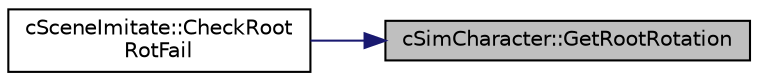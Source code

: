 digraph "cSimCharacter::GetRootRotation"
{
 // LATEX_PDF_SIZE
  edge [fontname="Helvetica",fontsize="10",labelfontname="Helvetica",labelfontsize="10"];
  node [fontname="Helvetica",fontsize="10",shape=record];
  rankdir="RL";
  Node1 [label="cSimCharacter::GetRootRotation",height=0.2,width=0.4,color="black", fillcolor="grey75", style="filled", fontcolor="black",tooltip=" "];
  Node1 -> Node2 [dir="back",color="midnightblue",fontsize="10",style="solid",fontname="Helvetica"];
  Node2 [label="cSceneImitate::CheckRoot\lRotFail",height=0.2,width=0.4,color="black", fillcolor="white", style="filled",URL="$classc_scene_imitate.html#a0c07fdd55a8308a070368812e1420356",tooltip=" "];
}
